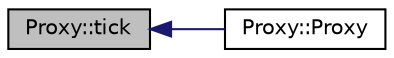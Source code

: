 digraph "Proxy::tick"
{
  edge [fontname="Helvetica",fontsize="10",labelfontname="Helvetica",labelfontsize="10"];
  node [fontname="Helvetica",fontsize="10",shape=record];
  rankdir="LR";
  Node1 [label="Proxy::tick",height=0.2,width=0.4,color="black", fillcolor="grey75", style="filled", fontcolor="black"];
  Node1 -> Node2 [dir="back",color="midnightblue",fontsize="10",style="solid",fontname="Helvetica"];
  Node2 [label="Proxy::Proxy",height=0.2,width=0.4,color="black", fillcolor="white", style="filled",URL="$class_proxy.html#a0e074f85af167a918d2df246222f7632",tooltip="Proxy::Proxy Constructor of Proxy. "];
}
